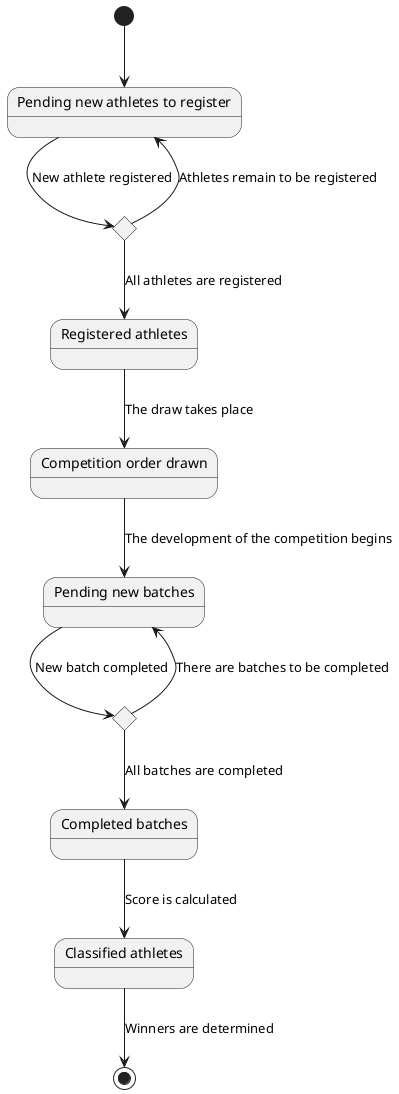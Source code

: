 @startuml
state "Pending new athletes to register" as PendingAthletesToRegister
state "More athletes to register pending?" as MoreAthletesToRegister <<choice>>
state "Registered athletes" as RegisteredAthletes
state "Competition order drawn" as CompetitionOrderDrawn
state "Pending new batches" as PendingNewBatch
state "More batches pending?" as MoreBatches <<choice>>
state "Completed batches" as CompletedBatches
state "Classified athletes" as ClassifiedAthletes


[*] --> PendingAthletesToRegister
PendingAthletesToRegister --> MoreAthletesToRegister : New athlete registered
MoreAthletesToRegister --> PendingAthletesToRegister : Athletes remain to be registered
MoreAthletesToRegister --> RegisteredAthletes : All athletes are registered
RegisteredAthletes --> CompetitionOrderDrawn : The draw takes place
CompetitionOrderDrawn --> PendingNewBatch : The development of the competition begins

PendingNewBatch --> MoreBatches : New batch completed

MoreBatches --> PendingNewBatch : There are batches to be completed
MoreBatches --> CompletedBatches : All batches are completed

CompletedBatches --> ClassifiedAthletes : Score is calculated
ClassifiedAthletes --> [*] : Winners are determined
@enduml
